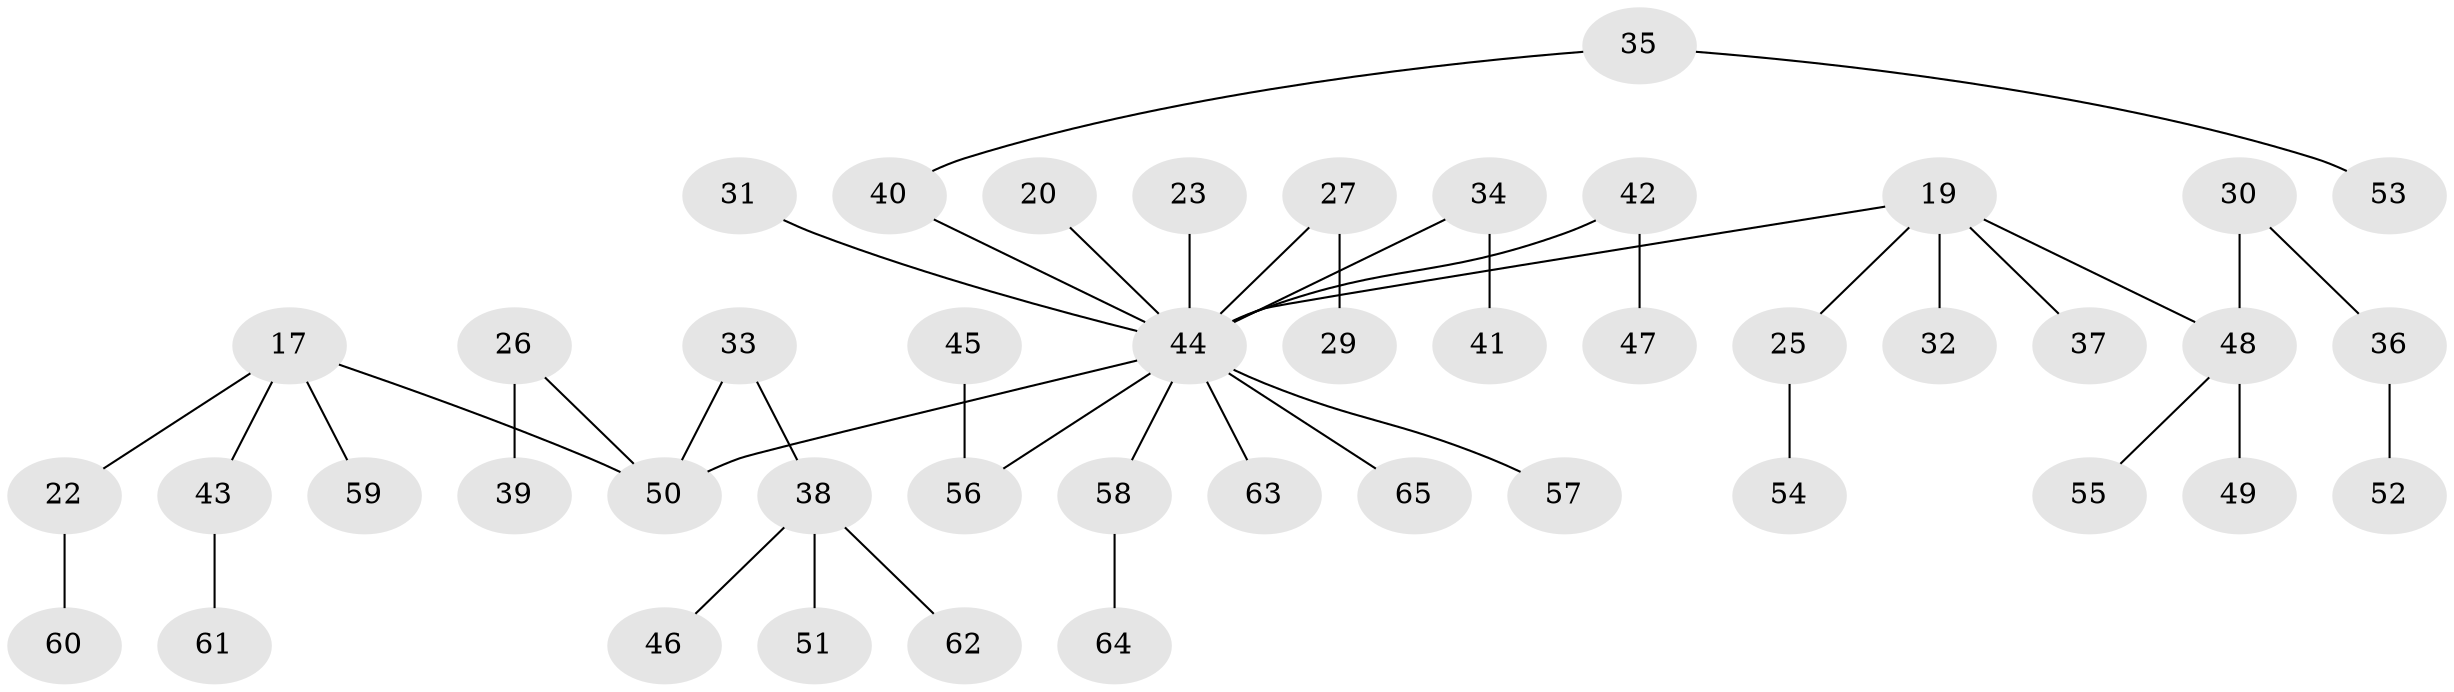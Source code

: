 // original degree distribution, {5: 0.015384615384615385, 3: 0.15384615384615385, 7: 0.015384615384615385, 4: 0.09230769230769231, 1: 0.49230769230769234, 2: 0.23076923076923078}
// Generated by graph-tools (version 1.1) at 2025/55/03/04/25 21:55:47]
// undirected, 45 vertices, 44 edges
graph export_dot {
graph [start="1"]
  node [color=gray90,style=filled];
  17;
  19 [super="+5+14"];
  20;
  22;
  23;
  25;
  26;
  27;
  29;
  30;
  31;
  32;
  33;
  34;
  35;
  36;
  37;
  38;
  39;
  40 [super="+6"];
  41;
  42;
  43;
  44 [super="+21+12+15+18+28"];
  45;
  46;
  47;
  48 [super="+8"];
  49;
  50 [super="+16"];
  51;
  52;
  53;
  54;
  55;
  56 [super="+24"];
  57;
  58;
  59;
  60;
  61;
  62;
  63;
  64;
  65;
  17 -- 22;
  17 -- 43;
  17 -- 59;
  17 -- 50;
  19 -- 25;
  19 -- 37;
  19 -- 32;
  19 -- 44;
  19 -- 48;
  20 -- 44;
  22 -- 60;
  23 -- 44;
  25 -- 54;
  26 -- 39;
  26 -- 50;
  27 -- 29;
  27 -- 44;
  30 -- 36;
  30 -- 48;
  31 -- 44;
  33 -- 38;
  33 -- 50;
  34 -- 41;
  34 -- 44;
  35 -- 53;
  35 -- 40;
  36 -- 52;
  38 -- 46;
  38 -- 51;
  38 -- 62;
  40 -- 44;
  42 -- 47;
  42 -- 44;
  43 -- 61;
  44 -- 58;
  44 -- 63;
  44 -- 50;
  44 -- 57;
  44 -- 56;
  44 -- 65;
  45 -- 56;
  48 -- 55;
  48 -- 49;
  58 -- 64;
}
